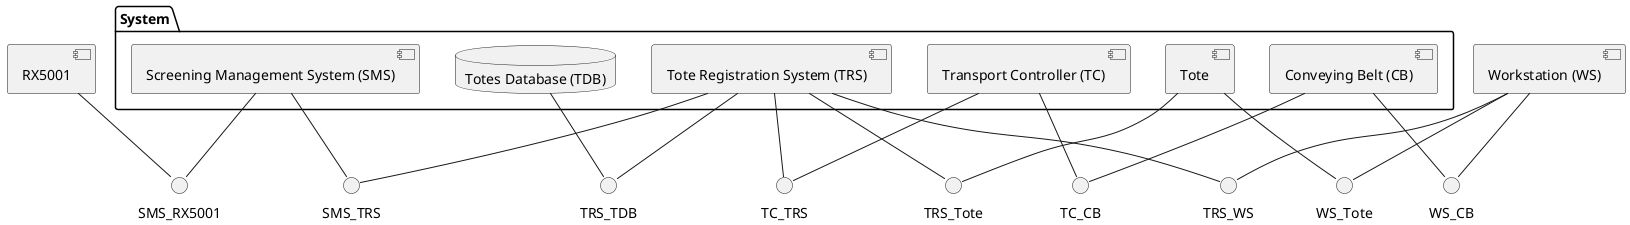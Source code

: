 @startuml
skinparam monochrome true
package "System"{
    component "Screening Management System (SMS)" as SMS
    component "Tote Registration System (TRS)" as TRS
    component "Conveying Belt (CB)" as CB
    component "Transport Controller (TC)" as TC
    database "Totes Database (TDB)" as TDB
    component Tote
}

component RX5001
component "Workstation (WS)" as WS

interface WS_CB
WS -- WS_CB
CB -- WS_CB

interface TC_TRS
TC -- TC_TRS
TRS -- TC_TRS

interface TRS_Tote
TRS -- TRS_Tote
Tote -- TRS_Tote

interface WS_Tote
WS -- WS_Tote
Tote -- WS_Tote

interface SMS_RX5001
SMS -- SMS_RX5001
RX5001 -- SMS_RX5001

interface SMS_TRS
SMS -- SMS_TRS
TRS -- SMS_TRS

interface TRS_TDB
TRS -- TRS_TDB
TDB -- TRS_TDB

interface TC_CB
TC -- TC_CB
CB -- TC_CB

interface TRS_WS
TRS -- TRS_WS
WS -- TRS_WS
@enduml